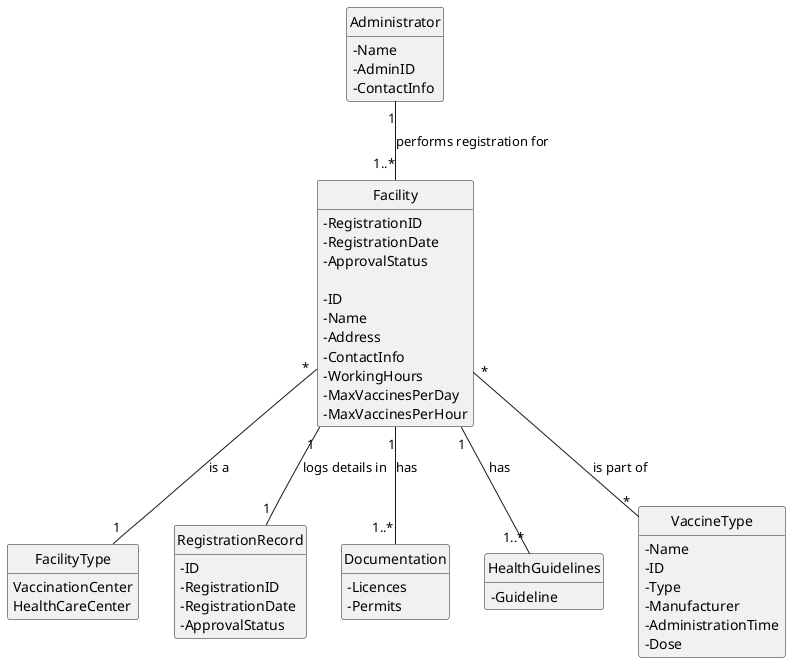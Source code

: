 @startuml
'https://plantuml.com/object-diagram
skinparam monochrome true
skinparam packageStyle rectangle
skinparam shadowing false

'left to right direction

skinparam classAttributeIconSize 0

hide circle
hide methods

class Facility {
  - RegistrationID
  - RegistrationDate
  - ApprovalStatus
}

class FacilityType {
    VaccinationCenter
    HealthCareCenter
}
class Facility {

  - ID
  - Name
  - Address
  - ContactInfo
  - WorkingHours
  - MaxVaccinesPerDay
  - MaxVaccinesPerHour
}

class RegistrationRecord {
  - ID
  - RegistrationID
  - RegistrationDate
  - ApprovalStatus
}

class Administrator {
  - Name
  - AdminID
  - ContactInfo
}





class Documentation {
  - Licences
  - Permits
}

class HealthGuidelines {
  - Guideline
}

class VaccineType {
  - Name
  - ID
  - Type
  - Manufacturer
  - AdministrationTime
  - Dose
}

Facility "*" -- "1" FacilityType : is a
Facility "1" -- "1" RegistrationRecord : logs details in
Administrator "1" -- "1..*" Facility : performs registration for

Facility "1" -- "1..*" Documentation : has
Facility "1" -- "1..*" HealthGuidelines : has
Facility "*" -- "*" VaccineType : is part of

@enduml
